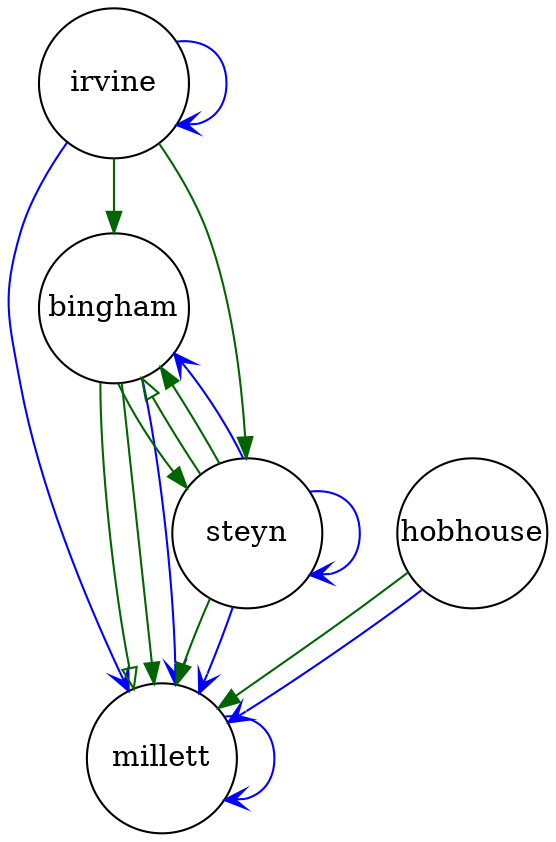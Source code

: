 digraph case6 { 
 K=0.6 
 "irvine" -> { "millett" } [color="blue", arrowhead="vee", penwidth=1, href="outcome_irvine_millett"];
 "irvine" -> { "bingham" } [color="darkgreen", arrowhead="normal", penwidth=1, href="#21"]; 
 "irvine" -> { "steyn" } [color="darkgreen", arrowhead="normal", penwidth=1, href="#21"]; 
 "irvine" -> { "irvine" } [color="blue", arrowhead="vee", penwidth=1, href="#21"]; 
 "bingham" -> { "millett" } [color="darkgreen", arrowhead="onormal", penwidth=1, href="partagr_bingham_millett"];
 "bingham" -> { "steyn" } [color="darkgreen", arrowhead="normal", penwidth=1, href="#60"]; 
 "bingham" -> { "millett" } [color="darkgreen", arrowhead="normal", penwidth=1, href="#60"]; 
 "bingham" -> { "millett" } [color="blue", arrowhead="vee", penwidth=1, href="#63"]; 
 "steyn" -> { "bingham" } [color="darkgreen", arrowhead="onormal", penwidth=1, href="#112"]; 
 "steyn" -> { "bingham" } [color="darkgreen", arrowhead="normal", penwidth=1, href="#114"]; 
 "steyn" -> { "millett" } [color="darkgreen", arrowhead="normal", penwidth=1, href="#114"]; 
 "steyn" -> { "steyn" } [color="blue", arrowhead="vee", penwidth=1, href="#114"]; 
 "steyn" -> { "bingham" } [color="blue", arrowhead="vee", penwidth=1, href="#114"]; 
 "steyn" -> { "millett" } [color="blue", arrowhead="vee", penwidth=1, href="#114"]; 
 "hobhouse" -> { "millett" } [color="darkgreen", arrowhead="normal", penwidth=1, href="#119"]; 
 "hobhouse" -> { "millett" } [color="blue", arrowhead="vee", penwidth=1, href="#119"]; 
 "millett" -> { "millett" } [color="blue", arrowhead="vee", penwidth=1, href="outcome_millett_self"];
 "irvine" [shape="circle", fixedsize="true", height=1, width=1, style="filled", fillcolor="white", href="#irvine"]; 
 "bingham" [shape="circle", fixedsize="true", height=1, width=1, style="filled", fillcolor="white", href="#bingham"]; 
 "steyn" [shape="circle", fixedsize="true", height=1, width=1, style="filled", fillcolor="white", href="#steyn"]; 
 "hobhouse" [shape="circle", fixedsize="true", height=1, width=1, style="filled", fillcolor="white", href="#hobhouse"]; 
 "millett" [shape="circle", fixedsize="true", height=1, width=1, style="filled", fillcolor="white", href="#millett"]; 

}